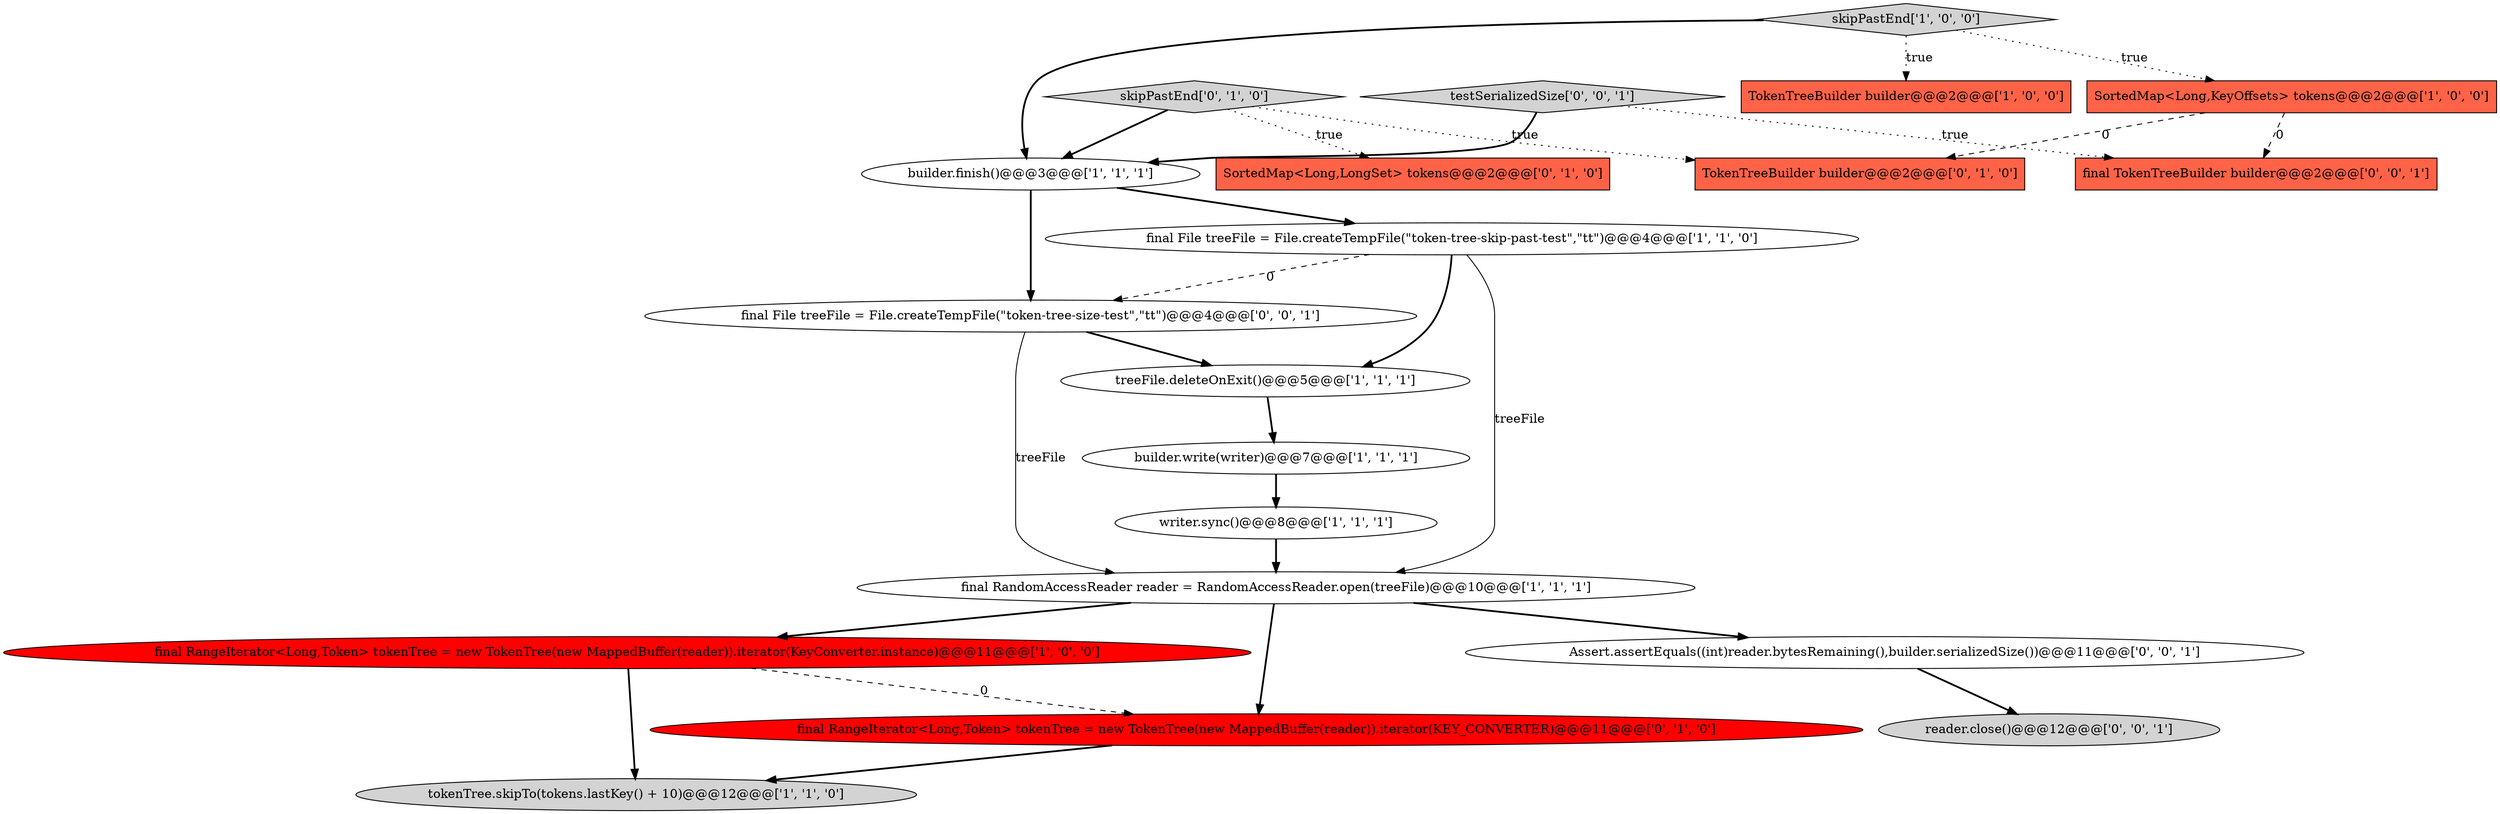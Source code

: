 digraph {
2 [style = filled, label = "final File treeFile = File.createTempFile(\"token-tree-skip-past-test\",\"tt\")@@@4@@@['1', '1', '0']", fillcolor = white, shape = ellipse image = "AAA0AAABBB1BBB"];
4 [style = filled, label = "final RandomAccessReader reader = RandomAccessReader.open(treeFile)@@@10@@@['1', '1', '1']", fillcolor = white, shape = ellipse image = "AAA0AAABBB1BBB"];
0 [style = filled, label = "skipPastEnd['1', '0', '0']", fillcolor = lightgray, shape = diamond image = "AAA0AAABBB1BBB"];
10 [style = filled, label = "builder.write(writer)@@@7@@@['1', '1', '1']", fillcolor = white, shape = ellipse image = "AAA0AAABBB1BBB"];
12 [style = filled, label = "skipPastEnd['0', '1', '0']", fillcolor = lightgray, shape = diamond image = "AAA0AAABBB2BBB"];
13 [style = filled, label = "TokenTreeBuilder builder@@@2@@@['0', '1', '0']", fillcolor = tomato, shape = box image = "AAA1AAABBB2BBB"];
17 [style = filled, label = "reader.close()@@@12@@@['0', '0', '1']", fillcolor = lightgray, shape = ellipse image = "AAA0AAABBB3BBB"];
18 [style = filled, label = "final TokenTreeBuilder builder@@@2@@@['0', '0', '1']", fillcolor = tomato, shape = box image = "AAA0AAABBB3BBB"];
19 [style = filled, label = "final File treeFile = File.createTempFile(\"token-tree-size-test\",\"tt\")@@@4@@@['0', '0', '1']", fillcolor = white, shape = ellipse image = "AAA0AAABBB3BBB"];
8 [style = filled, label = "writer.sync()@@@8@@@['1', '1', '1']", fillcolor = white, shape = ellipse image = "AAA0AAABBB1BBB"];
3 [style = filled, label = "final RangeIterator<Long,Token> tokenTree = new TokenTree(new MappedBuffer(reader)).iterator(KeyConverter.instance)@@@11@@@['1', '0', '0']", fillcolor = red, shape = ellipse image = "AAA1AAABBB1BBB"];
1 [style = filled, label = "TokenTreeBuilder builder@@@2@@@['1', '0', '0']", fillcolor = tomato, shape = box image = "AAA0AAABBB1BBB"];
7 [style = filled, label = "tokenTree.skipTo(tokens.lastKey() + 10)@@@12@@@['1', '1', '0']", fillcolor = lightgray, shape = ellipse image = "AAA0AAABBB1BBB"];
14 [style = filled, label = "final RangeIterator<Long,Token> tokenTree = new TokenTree(new MappedBuffer(reader)).iterator(KEY_CONVERTER)@@@11@@@['0', '1', '0']", fillcolor = red, shape = ellipse image = "AAA1AAABBB2BBB"];
15 [style = filled, label = "testSerializedSize['0', '0', '1']", fillcolor = lightgray, shape = diamond image = "AAA0AAABBB3BBB"];
16 [style = filled, label = "Assert.assertEquals((int)reader.bytesRemaining(),builder.serializedSize())@@@11@@@['0', '0', '1']", fillcolor = white, shape = ellipse image = "AAA0AAABBB3BBB"];
9 [style = filled, label = "builder.finish()@@@3@@@['1', '1', '1']", fillcolor = white, shape = ellipse image = "AAA0AAABBB1BBB"];
11 [style = filled, label = "SortedMap<Long,LongSet> tokens@@@2@@@['0', '1', '0']", fillcolor = tomato, shape = box image = "AAA0AAABBB2BBB"];
5 [style = filled, label = "treeFile.deleteOnExit()@@@5@@@['1', '1', '1']", fillcolor = white, shape = ellipse image = "AAA0AAABBB1BBB"];
6 [style = filled, label = "SortedMap<Long,KeyOffsets> tokens@@@2@@@['1', '0', '0']", fillcolor = tomato, shape = box image = "AAA1AAABBB1BBB"];
5->10 [style = bold, label=""];
4->3 [style = bold, label=""];
0->9 [style = bold, label=""];
4->14 [style = bold, label=""];
2->5 [style = bold, label=""];
2->19 [style = dashed, label="0"];
9->2 [style = bold, label=""];
15->18 [style = dotted, label="true"];
16->17 [style = bold, label=""];
12->9 [style = bold, label=""];
0->6 [style = dotted, label="true"];
14->7 [style = bold, label=""];
6->18 [style = dashed, label="0"];
12->11 [style = dotted, label="true"];
19->5 [style = bold, label=""];
12->13 [style = dotted, label="true"];
6->13 [style = dashed, label="0"];
10->8 [style = bold, label=""];
3->7 [style = bold, label=""];
15->9 [style = bold, label=""];
9->19 [style = bold, label=""];
8->4 [style = bold, label=""];
2->4 [style = solid, label="treeFile"];
3->14 [style = dashed, label="0"];
19->4 [style = solid, label="treeFile"];
4->16 [style = bold, label=""];
0->1 [style = dotted, label="true"];
}
